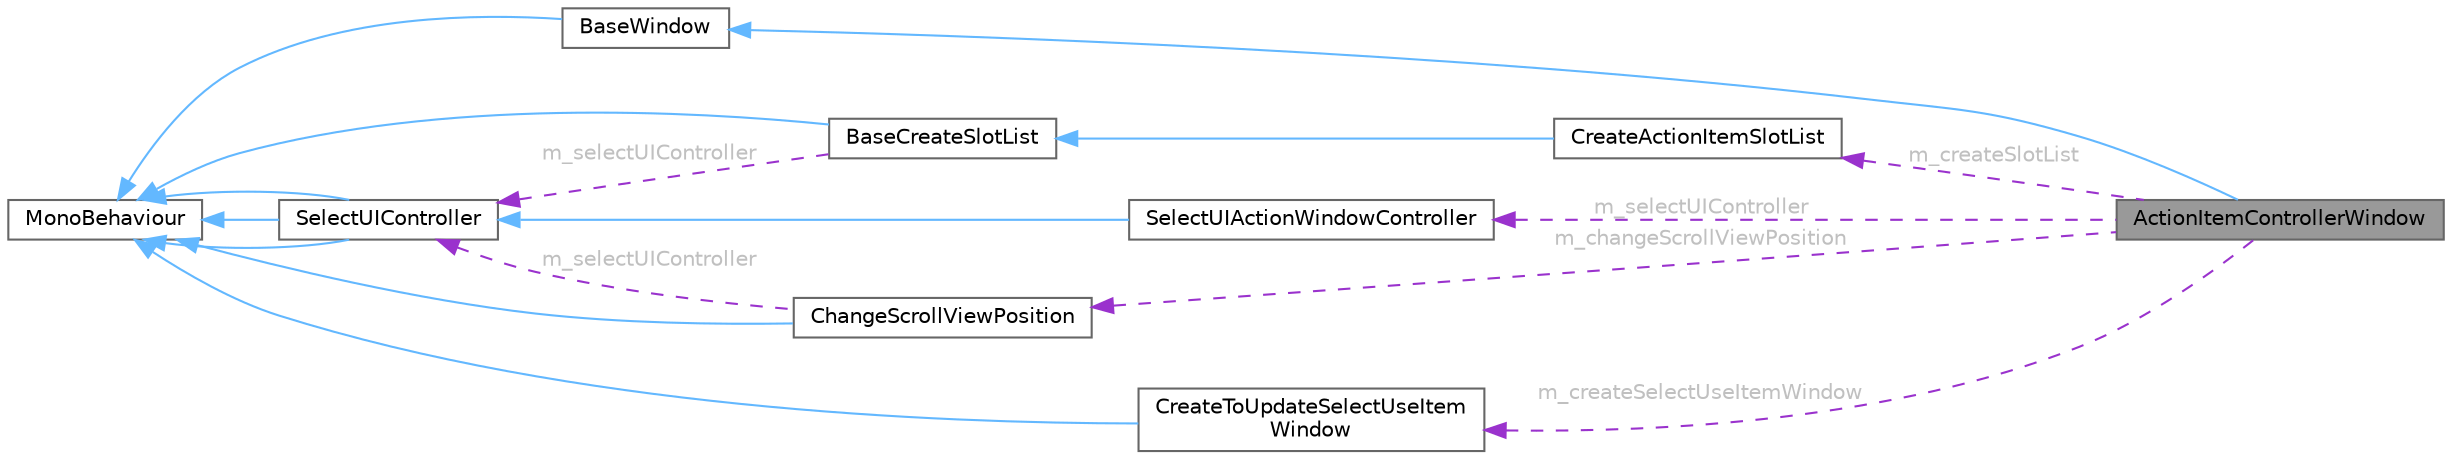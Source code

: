 digraph "ActionItemControllerWindow"
{
 // LATEX_PDF_SIZE
  bgcolor="transparent";
  edge [fontname=Helvetica,fontsize=10,labelfontname=Helvetica,labelfontsize=10];
  node [fontname=Helvetica,fontsize=10,shape=box,height=0.2,width=0.4];
  rankdir="LR";
  Node1 [id="Node000001",label="ActionItemControllerWindow",height=0.2,width=0.4,color="gray40", fillcolor="grey60", style="filled", fontcolor="black",tooltip=" "];
  Node2 -> Node1 [id="edge17_Node000001_Node000002",dir="back",color="steelblue1",style="solid",tooltip=" "];
  Node2 [id="Node000002",label="BaseWindow",height=0.2,width=0.4,color="gray40", fillcolor="white", style="filled",URL="$class_base_window.html",tooltip=" "];
  Node3 -> Node2 [id="edge18_Node000002_Node000003",dir="back",color="steelblue1",style="solid",tooltip=" "];
  Node3 [id="Node000003",label="MonoBehaviour",height=0.2,width=0.4,color="gray40", fillcolor="white", style="filled",tooltip=" "];
  Node4 -> Node1 [id="edge19_Node000001_Node000004",dir="back",color="darkorchid3",style="dashed",tooltip=" ",label=" m_createSlotList",fontcolor="grey" ];
  Node4 [id="Node000004",label="CreateActionItemSlotList",height=0.2,width=0.4,color="gray40", fillcolor="white", style="filled",URL="$class_create_action_item_slot_list.html",tooltip=" "];
  Node5 -> Node4 [id="edge20_Node000004_Node000005",dir="back",color="steelblue1",style="solid",tooltip=" "];
  Node5 [id="Node000005",label="BaseCreateSlotList",height=0.2,width=0.4,color="gray40", fillcolor="white", style="filled",URL="$class_base_create_slot_list.html",tooltip=" "];
  Node3 -> Node5 [id="edge21_Node000005_Node000003",dir="back",color="steelblue1",style="solid",tooltip=" "];
  Node6 -> Node5 [id="edge22_Node000005_Node000006",dir="back",color="darkorchid3",style="dashed",tooltip=" ",label=" m_selectUIController",fontcolor="grey" ];
  Node6 [id="Node000006",label="SelectUIController",height=0.2,width=0.4,color="gray40", fillcolor="white", style="filled",URL="$class_select_u_i_controller.html",tooltip=" "];
  Node3 -> Node6 [id="edge23_Node000006_Node000003",dir="back",color="steelblue1",style="solid",tooltip=" "];
  Node3 -> Node6 [id="edge24_Node000006_Node000003",dir="back",color="steelblue1",style="solid",tooltip=" "];
  Node3 -> Node6 [id="edge25_Node000006_Node000003",dir="back",color="steelblue1",style="solid",tooltip=" "];
  Node7 -> Node1 [id="edge26_Node000001_Node000007",dir="back",color="darkorchid3",style="dashed",tooltip=" ",label=" m_selectUIController",fontcolor="grey" ];
  Node7 [id="Node000007",label="SelectUIActionWindowController",height=0.2,width=0.4,color="gray40", fillcolor="white", style="filled",URL="$class_select_u_i_action_window_controller.html",tooltip=" "];
  Node6 -> Node7 [id="edge27_Node000007_Node000006",dir="back",color="steelblue1",style="solid",tooltip=" "];
  Node8 -> Node1 [id="edge28_Node000001_Node000008",dir="back",color="darkorchid3",style="dashed",tooltip=" ",label=" m_changeScrollViewPosition",fontcolor="grey" ];
  Node8 [id="Node000008",label="ChangeScrollViewPosition",height=0.2,width=0.4,color="gray40", fillcolor="white", style="filled",URL="$class_change_scroll_view_position.html",tooltip=" "];
  Node3 -> Node8 [id="edge29_Node000008_Node000003",dir="back",color="steelblue1",style="solid",tooltip=" "];
  Node6 -> Node8 [id="edge30_Node000008_Node000006",dir="back",color="darkorchid3",style="dashed",tooltip=" ",label=" m_selectUIController",fontcolor="grey" ];
  Node9 -> Node1 [id="edge31_Node000001_Node000009",dir="back",color="darkorchid3",style="dashed",tooltip=" ",label=" m_createSelectUseItemWindow",fontcolor="grey" ];
  Node9 [id="Node000009",label="CreateToUpdateSelectUseItem\lWindow",height=0.2,width=0.4,color="gray40", fillcolor="white", style="filled",URL="$class_create_to_update_select_use_item_window.html",tooltip=" "];
  Node3 -> Node9 [id="edge32_Node000009_Node000003",dir="back",color="steelblue1",style="solid",tooltip=" "];
}
